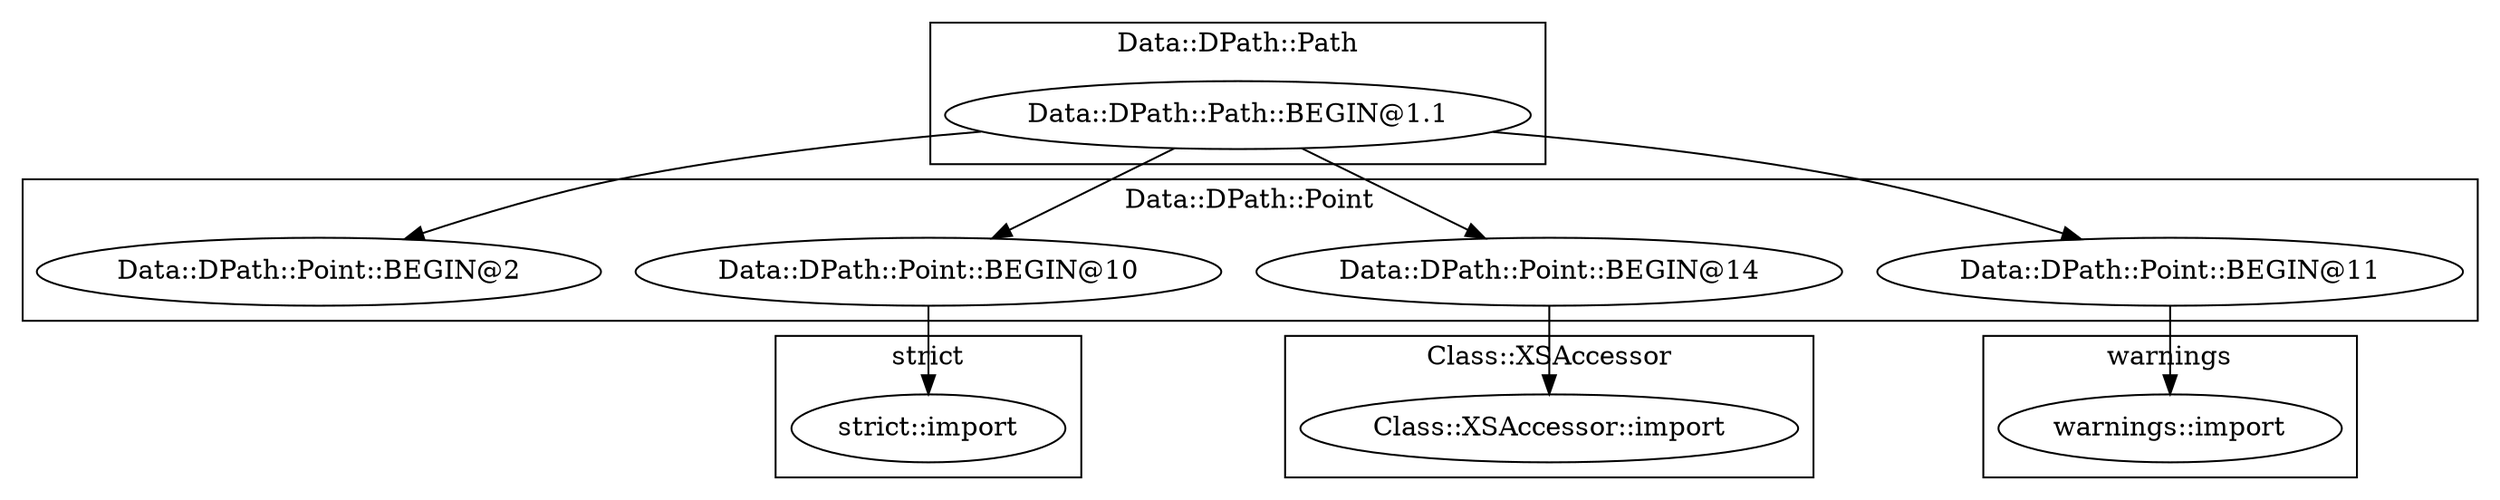 digraph {
graph [overlap=false]
subgraph cluster_warnings {
	label="warnings";
	"warnings::import";
}
subgraph cluster_Data_DPath_Path {
	label="Data::DPath::Path";
	"Data::DPath::Path::BEGIN@1.1";
}
subgraph cluster_strict {
	label="strict";
	"strict::import";
}
subgraph cluster_Data_DPath_Point {
	label="Data::DPath::Point";
	"Data::DPath::Point::BEGIN@10";
	"Data::DPath::Point::BEGIN@14";
	"Data::DPath::Point::BEGIN@11";
	"Data::DPath::Point::BEGIN@2";
}
subgraph cluster_Class_XSAccessor {
	label="Class::XSAccessor";
	"Class::XSAccessor::import";
}
"Data::DPath::Path::BEGIN@1.1" -> "Data::DPath::Point::BEGIN@14";
"Data::DPath::Point::BEGIN@11" -> "warnings::import";
"Data::DPath::Path::BEGIN@1.1" -> "Data::DPath::Point::BEGIN@10";
"Data::DPath::Point::BEGIN@14" -> "Class::XSAccessor::import";
"Data::DPath::Path::BEGIN@1.1" -> "Data::DPath::Point::BEGIN@2";
"Data::DPath::Point::BEGIN@10" -> "strict::import";
"Data::DPath::Path::BEGIN@1.1" -> "Data::DPath::Point::BEGIN@11";
}
